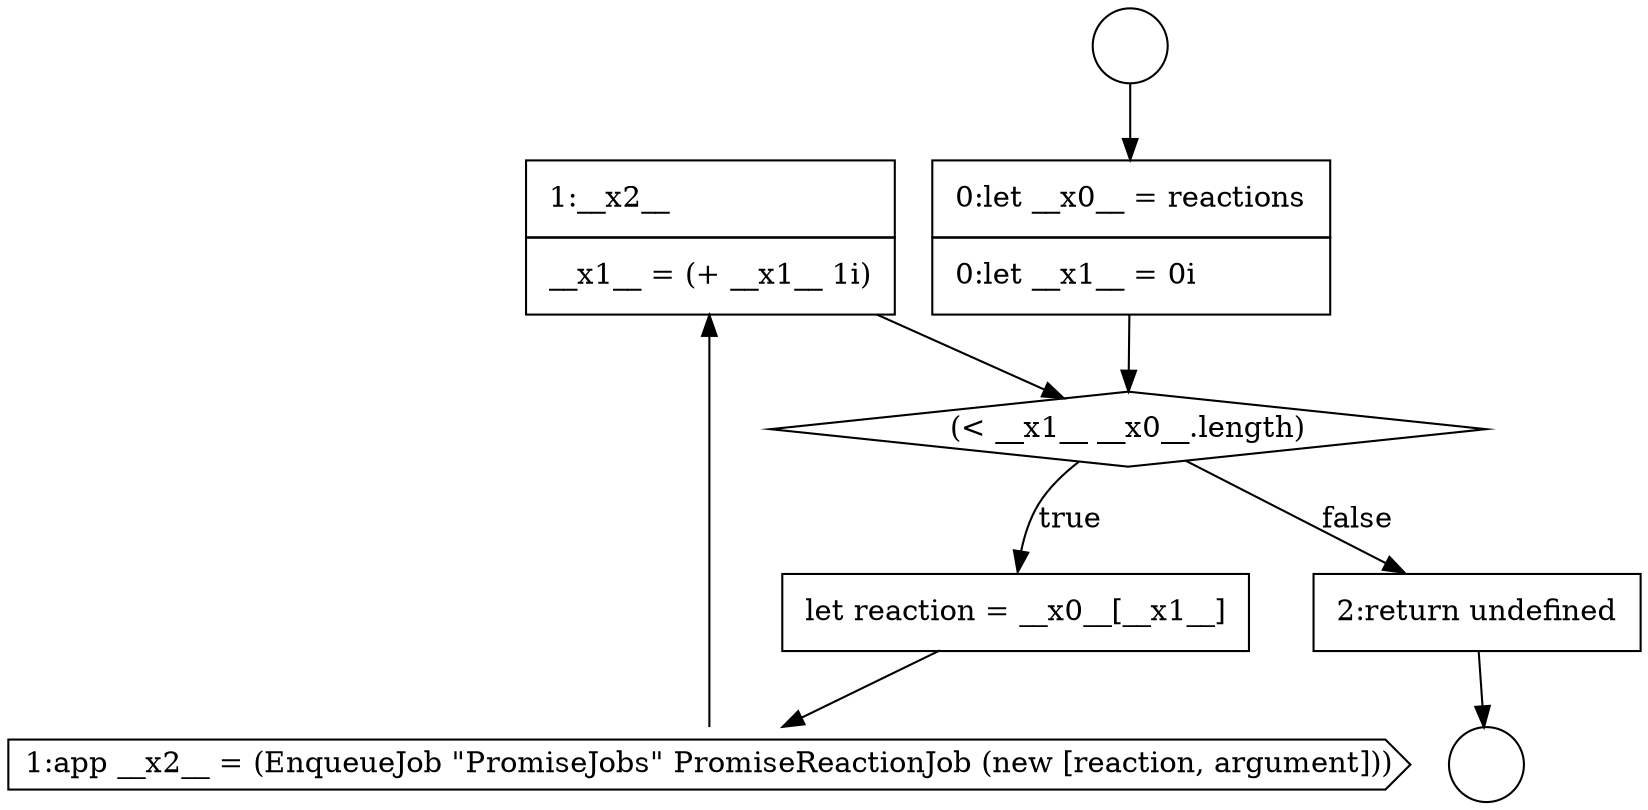 digraph {
  node15573 [shape=none, margin=0, label=<<font color="black">
    <table border="0" cellborder="1" cellspacing="0" cellpadding="10">
      <tr><td align="left">1:__x2__</td></tr>
      <tr><td align="left">__x1__ = (+ __x1__ 1i)</td></tr>
    </table>
  </font>> color="black" fillcolor="white" style=filled]
  node15568 [shape=circle label=" " color="black" fillcolor="white" style=filled]
  node15569 [shape=none, margin=0, label=<<font color="black">
    <table border="0" cellborder="1" cellspacing="0" cellpadding="10">
      <tr><td align="left">0:let __x0__ = reactions</td></tr>
      <tr><td align="left">0:let __x1__ = 0i</td></tr>
    </table>
  </font>> color="black" fillcolor="white" style=filled]
  node15574 [shape=none, margin=0, label=<<font color="black">
    <table border="0" cellborder="1" cellspacing="0" cellpadding="10">
      <tr><td align="left">2:return undefined</td></tr>
    </table>
  </font>> color="black" fillcolor="white" style=filled]
  node15571 [shape=none, margin=0, label=<<font color="black">
    <table border="0" cellborder="1" cellspacing="0" cellpadding="10">
      <tr><td align="left">let reaction = __x0__[__x1__]</td></tr>
    </table>
  </font>> color="black" fillcolor="white" style=filled]
  node15572 [shape=cds, label=<<font color="black">1:app __x2__ = (EnqueueJob &quot;PromiseJobs&quot; PromiseReactionJob (new [reaction, argument]))</font>> color="black" fillcolor="white" style=filled]
  node15567 [shape=circle label=" " color="black" fillcolor="white" style=filled]
  node15570 [shape=diamond, label=<<font color="black">(&lt; __x1__ __x0__.length)</font>> color="black" fillcolor="white" style=filled]
  node15569 -> node15570 [ color="black"]
  node15574 -> node15568 [ color="black"]
  node15571 -> node15572 [ color="black"]
  node15570 -> node15571 [label=<<font color="black">true</font>> color="black"]
  node15570 -> node15574 [label=<<font color="black">false</font>> color="black"]
  node15573 -> node15570 [ color="black"]
  node15567 -> node15569 [ color="black"]
  node15572 -> node15573 [ color="black"]
}
